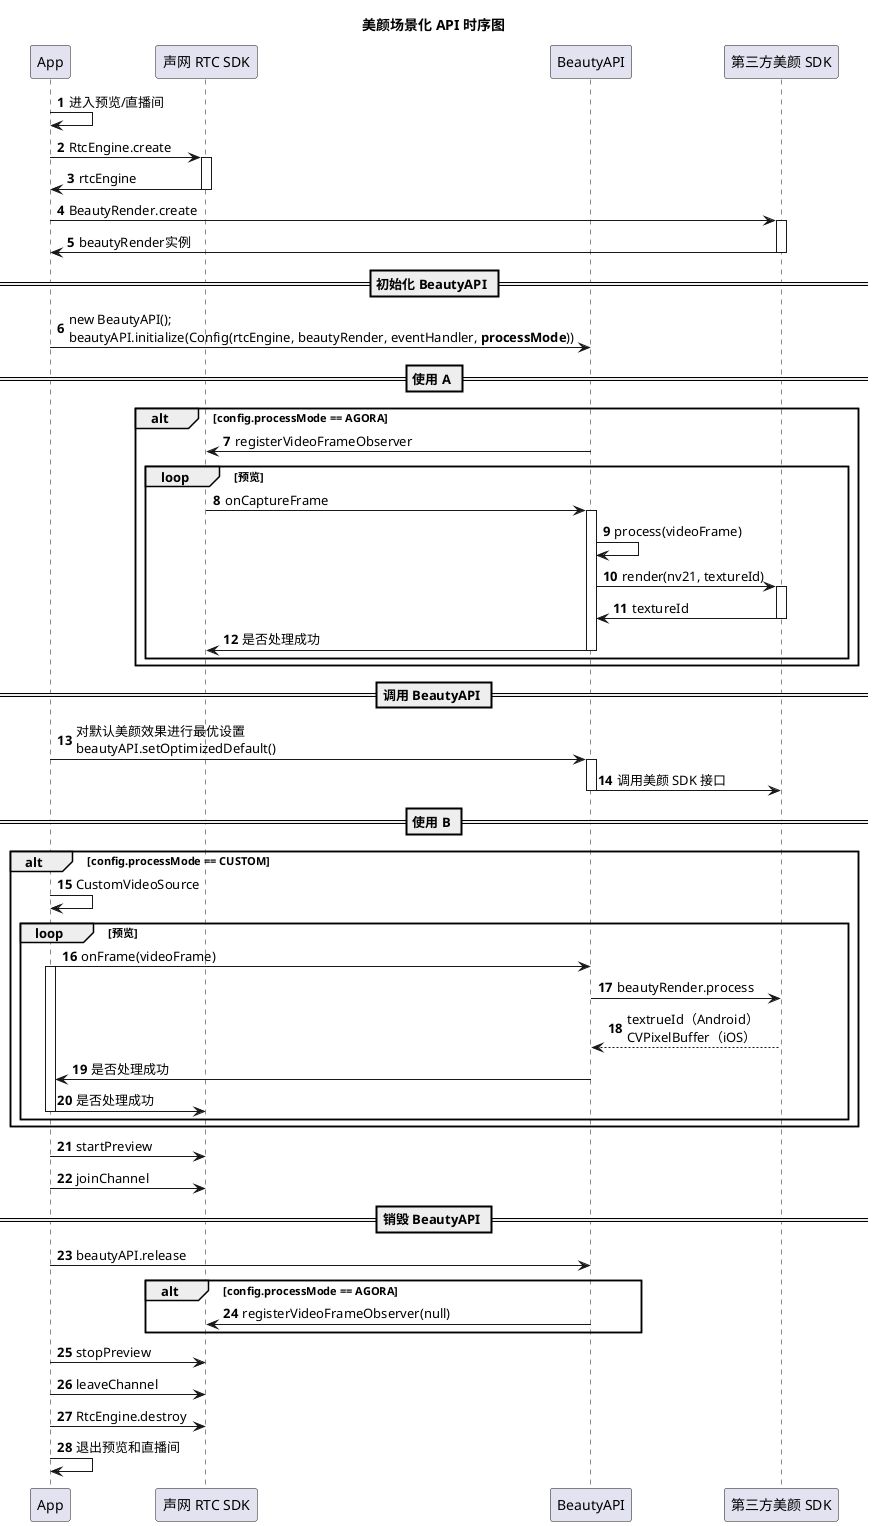 @startuml 美颜场景化API
autonumber
title 美颜场景化 API 时序图
participant "App" as app
participant "声网 RTC SDK" as rtc
participant "BeautyAPI" as api
participant "第三方美颜 SDK" as beauty
app -> app: 进入预览/直播间
app -> rtc: RtcEngine.create
activate rtc
rtc -> app: rtcEngine
deactivate rtc
app -> beauty: BeautyRender.create
activate beauty
beauty -> app: beautyRender实例
deactivate beauty
== 初始化 BeautyAPI ==
app -> api: new BeautyAPI(); \nbeautyAPI.initialize(Config(rtcEngine, beautyRender, eventHandler, **processMode**))
== 使用 A ==
alt config.processMode == AGORA
api -> rtc: registerVideoFrameObserver
loop 预览
rtc -> api: onCaptureFrame
activate api
api -> api: process(videoFrame)
api -> beauty: render(nv21, textureId)
activate beauty
beauty -> api: textureId
deactivate beauty
api -> rtc: 是否处理成功
deactivate api
end
end
== 调用 BeautyAPI ==
app -> api: 对默认美颜效果进行最优设置\nbeautyAPI.setOptimizedDefault()
activate api
api -> beauty: 调用美颜 SDK 接口
deactivate api
== 使用 B ==
alt config.processMode == CUSTOM
app -> app: CustomVideoSource
loop 预览
app -> api: onFrame(videoFrame)
activate app
api -> beauty: beautyRender.process
beauty --> api: textrueId（Android）\nCVPixelBuffer（iOS）
api -> app: 是否处理成功
deactivate api
app -> rtc: 是否处理成功
deactivate app
end
end
app -> rtc: startPreview
app -> rtc: joinChannel
== 销毁 BeautyAPI ==
app -> api: beautyAPI.release
alt config.processMode == AGORA
api -> rtc: registerVideoFrameObserver(null)
end
app -> rtc: stopPreview
app -> rtc: leaveChannel
app -> rtc: RtcEngine.destroy
app -> app: 退出预览和直播间
@enduml